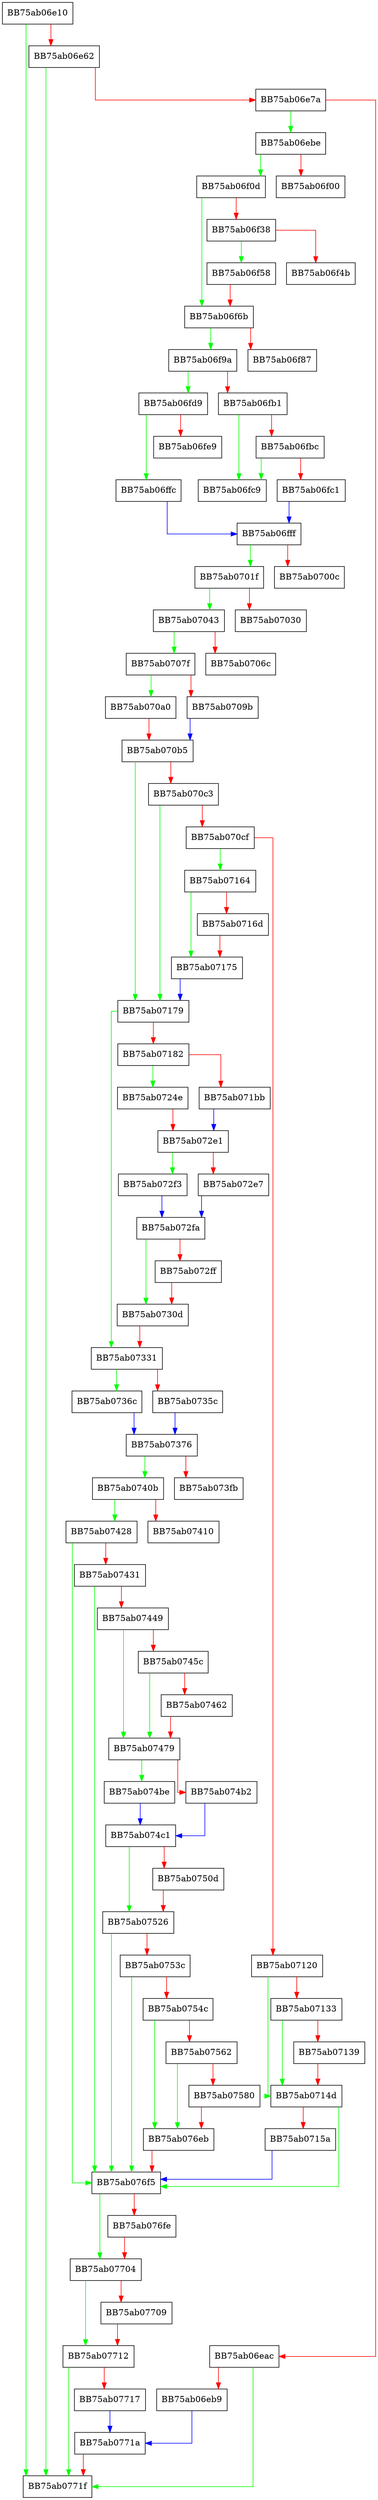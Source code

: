 digraph ReportResource {
  node [shape="box"];
  graph [splines=ortho];
  BB75ab06e10 -> BB75ab0771f [color="green"];
  BB75ab06e10 -> BB75ab06e62 [color="red"];
  BB75ab06e62 -> BB75ab0771f [color="green"];
  BB75ab06e62 -> BB75ab06e7a [color="red"];
  BB75ab06e7a -> BB75ab06ebe [color="green"];
  BB75ab06e7a -> BB75ab06eac [color="red"];
  BB75ab06eac -> BB75ab0771f [color="green"];
  BB75ab06eac -> BB75ab06eb9 [color="red"];
  BB75ab06eb9 -> BB75ab0771a [color="blue"];
  BB75ab06ebe -> BB75ab06f0d [color="green"];
  BB75ab06ebe -> BB75ab06f00 [color="red"];
  BB75ab06f0d -> BB75ab06f6b [color="green"];
  BB75ab06f0d -> BB75ab06f38 [color="red"];
  BB75ab06f38 -> BB75ab06f58 [color="green"];
  BB75ab06f38 -> BB75ab06f4b [color="red"];
  BB75ab06f58 -> BB75ab06f6b [color="red"];
  BB75ab06f6b -> BB75ab06f9a [color="green"];
  BB75ab06f6b -> BB75ab06f87 [color="red"];
  BB75ab06f9a -> BB75ab06fd9 [color="green"];
  BB75ab06f9a -> BB75ab06fb1 [color="red"];
  BB75ab06fb1 -> BB75ab06fc9 [color="green"];
  BB75ab06fb1 -> BB75ab06fbc [color="red"];
  BB75ab06fbc -> BB75ab06fc9 [color="green"];
  BB75ab06fbc -> BB75ab06fc1 [color="red"];
  BB75ab06fc1 -> BB75ab06fff [color="blue"];
  BB75ab06fd9 -> BB75ab06ffc [color="green"];
  BB75ab06fd9 -> BB75ab06fe9 [color="red"];
  BB75ab06ffc -> BB75ab06fff [color="blue"];
  BB75ab06fff -> BB75ab0701f [color="green"];
  BB75ab06fff -> BB75ab0700c [color="red"];
  BB75ab0701f -> BB75ab07043 [color="green"];
  BB75ab0701f -> BB75ab07030 [color="red"];
  BB75ab07043 -> BB75ab0707f [color="green"];
  BB75ab07043 -> BB75ab0706c [color="red"];
  BB75ab0707f -> BB75ab070a0 [color="green"];
  BB75ab0707f -> BB75ab0709b [color="red"];
  BB75ab0709b -> BB75ab070b5 [color="blue"];
  BB75ab070a0 -> BB75ab070b5 [color="red"];
  BB75ab070b5 -> BB75ab07179 [color="green"];
  BB75ab070b5 -> BB75ab070c3 [color="red"];
  BB75ab070c3 -> BB75ab07179 [color="green"];
  BB75ab070c3 -> BB75ab070cf [color="red"];
  BB75ab070cf -> BB75ab07164 [color="green"];
  BB75ab070cf -> BB75ab07120 [color="red"];
  BB75ab07120 -> BB75ab0714d [color="green"];
  BB75ab07120 -> BB75ab07133 [color="red"];
  BB75ab07133 -> BB75ab0714d [color="green"];
  BB75ab07133 -> BB75ab07139 [color="red"];
  BB75ab07139 -> BB75ab0714d [color="red"];
  BB75ab0714d -> BB75ab076f5 [color="green"];
  BB75ab0714d -> BB75ab0715a [color="red"];
  BB75ab0715a -> BB75ab076f5 [color="blue"];
  BB75ab07164 -> BB75ab07175 [color="green"];
  BB75ab07164 -> BB75ab0716d [color="red"];
  BB75ab0716d -> BB75ab07175 [color="red"];
  BB75ab07175 -> BB75ab07179 [color="blue"];
  BB75ab07179 -> BB75ab07331 [color="green"];
  BB75ab07179 -> BB75ab07182 [color="red"];
  BB75ab07182 -> BB75ab0724e [color="green"];
  BB75ab07182 -> BB75ab071bb [color="red"];
  BB75ab071bb -> BB75ab072e1 [color="blue"];
  BB75ab0724e -> BB75ab072e1 [color="red"];
  BB75ab072e1 -> BB75ab072f3 [color="green"];
  BB75ab072e1 -> BB75ab072e7 [color="red"];
  BB75ab072e7 -> BB75ab072fa [color="blue"];
  BB75ab072f3 -> BB75ab072fa [color="blue"];
  BB75ab072fa -> BB75ab0730d [color="green"];
  BB75ab072fa -> BB75ab072ff [color="red"];
  BB75ab072ff -> BB75ab0730d [color="red"];
  BB75ab0730d -> BB75ab07331 [color="red"];
  BB75ab07331 -> BB75ab0736c [color="green"];
  BB75ab07331 -> BB75ab0735c [color="red"];
  BB75ab0735c -> BB75ab07376 [color="blue"];
  BB75ab0736c -> BB75ab07376 [color="blue"];
  BB75ab07376 -> BB75ab0740b [color="green"];
  BB75ab07376 -> BB75ab073fb [color="red"];
  BB75ab0740b -> BB75ab07428 [color="green"];
  BB75ab0740b -> BB75ab07410 [color="red"];
  BB75ab07428 -> BB75ab076f5 [color="green"];
  BB75ab07428 -> BB75ab07431 [color="red"];
  BB75ab07431 -> BB75ab076f5 [color="green"];
  BB75ab07431 -> BB75ab07449 [color="red"];
  BB75ab07449 -> BB75ab07479 [color="green"];
  BB75ab07449 -> BB75ab0745c [color="red"];
  BB75ab0745c -> BB75ab07479 [color="green"];
  BB75ab0745c -> BB75ab07462 [color="red"];
  BB75ab07462 -> BB75ab07479 [color="red"];
  BB75ab07479 -> BB75ab074be [color="green"];
  BB75ab07479 -> BB75ab074b2 [color="red"];
  BB75ab074b2 -> BB75ab074c1 [color="blue"];
  BB75ab074be -> BB75ab074c1 [color="blue"];
  BB75ab074c1 -> BB75ab07526 [color="green"];
  BB75ab074c1 -> BB75ab0750d [color="red"];
  BB75ab0750d -> BB75ab07526 [color="red"];
  BB75ab07526 -> BB75ab076f5 [color="green"];
  BB75ab07526 -> BB75ab0753c [color="red"];
  BB75ab0753c -> BB75ab076f5 [color="green"];
  BB75ab0753c -> BB75ab0754c [color="red"];
  BB75ab0754c -> BB75ab076eb [color="green"];
  BB75ab0754c -> BB75ab07562 [color="red"];
  BB75ab07562 -> BB75ab076eb [color="green"];
  BB75ab07562 -> BB75ab07580 [color="red"];
  BB75ab07580 -> BB75ab076eb [color="red"];
  BB75ab076eb -> BB75ab076f5 [color="red"];
  BB75ab076f5 -> BB75ab07704 [color="green"];
  BB75ab076f5 -> BB75ab076fe [color="red"];
  BB75ab076fe -> BB75ab07704 [color="red"];
  BB75ab07704 -> BB75ab07712 [color="green"];
  BB75ab07704 -> BB75ab07709 [color="red"];
  BB75ab07709 -> BB75ab07712 [color="red"];
  BB75ab07712 -> BB75ab0771f [color="green"];
  BB75ab07712 -> BB75ab07717 [color="red"];
  BB75ab07717 -> BB75ab0771a [color="blue"];
  BB75ab0771a -> BB75ab0771f [color="red"];
}